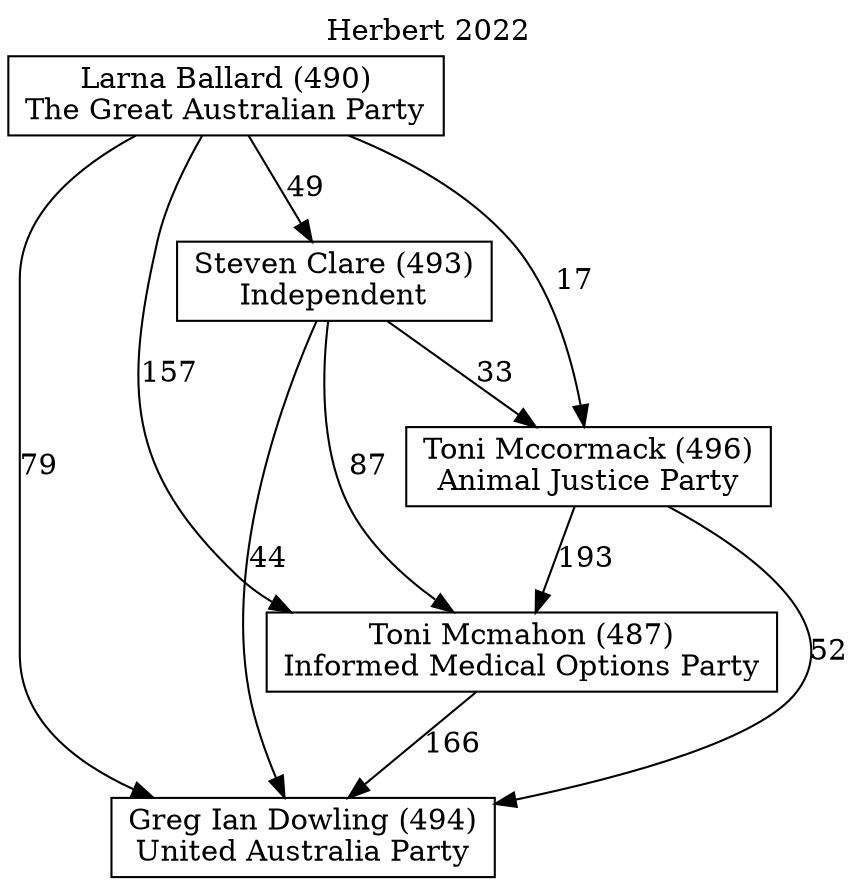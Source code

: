 // House preference flow
digraph "Greg Ian Dowling (494)_Herbert_2022" {
	graph [label="Herbert 2022" labelloc=t mclimit=10]
	node [shape=box]
	"Greg Ian Dowling (494)" [label="Greg Ian Dowling (494)
United Australia Party"]
	"Toni Mcmahon (487)" [label="Toni Mcmahon (487)
Informed Medical Options Party"]
	"Steven Clare (493)" [label="Steven Clare (493)
Independent"]
	"Larna Ballard (490)" [label="Larna Ballard (490)
The Great Australian Party"]
	"Toni Mccormack (496)" [label="Toni Mccormack (496)
Animal Justice Party"]
	"Steven Clare (493)" -> "Greg Ian Dowling (494)" [label=44]
	"Toni Mccormack (496)" -> "Greg Ian Dowling (494)" [label=52]
	"Larna Ballard (490)" -> "Greg Ian Dowling (494)" [label=79]
	"Larna Ballard (490)" -> "Toni Mccormack (496)" [label=17]
	"Steven Clare (493)" -> "Toni Mccormack (496)" [label=33]
	"Steven Clare (493)" -> "Toni Mcmahon (487)" [label=87]
	"Toni Mcmahon (487)" -> "Greg Ian Dowling (494)" [label=166]
	"Toni Mccormack (496)" -> "Toni Mcmahon (487)" [label=193]
	"Larna Ballard (490)" -> "Steven Clare (493)" [label=49]
	"Larna Ballard (490)" -> "Toni Mcmahon (487)" [label=157]
}
